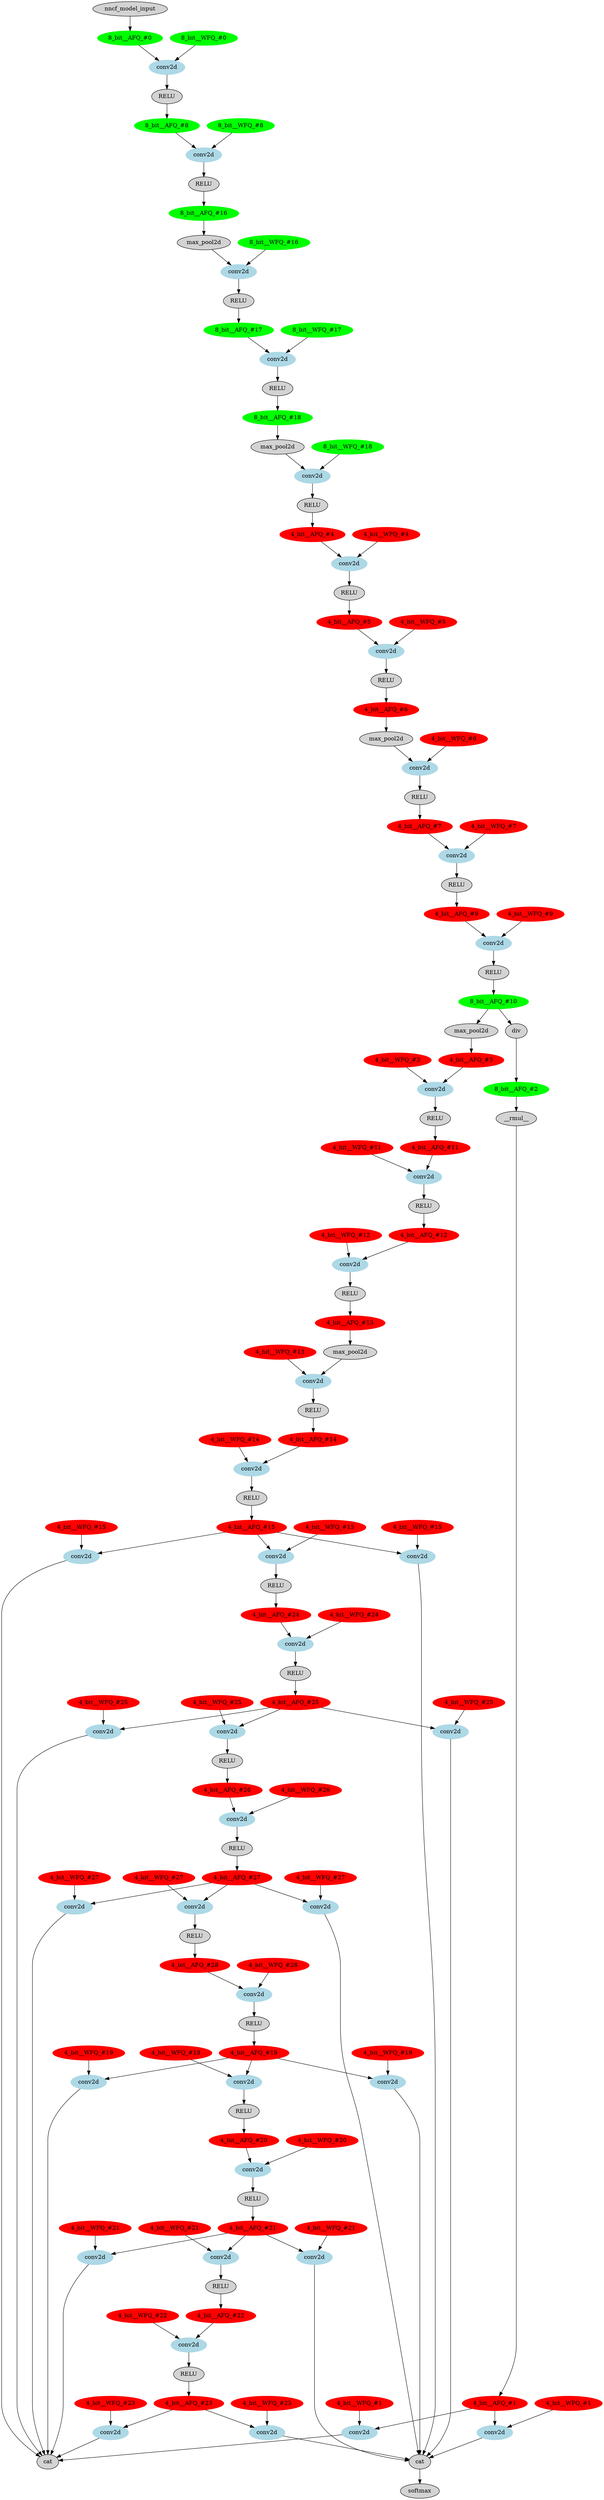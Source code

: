 strict digraph  {
"0 /nncf_model_input" [id=0, label=nncf_model_input, scope="", style=filled, type=nncf_model_input];
"1 SymmetricQuantizer/symmetric_quantize" [color=green, id=1, label="8_bit__AFQ_#0", scope=SymmetricQuantizer, style=filled, type=symmetric_quantize];
"2 SSD_VGG/MultiOutputSequential[basenet]/NNCFConv2d[0]/ModuleDict[pre_ops]/UpdateWeight[0]/SymmetricQuantizer[op]/symmetric_quantize" [color=green, id=2, label="8_bit__WFQ_#0", scope="SSD_VGG/MultiOutputSequential[basenet]/NNCFConv2d[0]/ModuleDict[pre_ops]/UpdateWeight[0]/SymmetricQuantizer[op]", style=filled, type=symmetric_quantize];
"3 SSD_VGG/MultiOutputSequential[basenet]/NNCFConv2d[0]/conv2d" [color=lightblue, id=3, label=conv2d, scope="SSD_VGG/MultiOutputSequential[basenet]/NNCFConv2d[0]", style=filled, type=conv2d];
"4 SSD_VGG/MultiOutputSequential[basenet]/ReLU[1]/RELU" [id=4, label=RELU, scope="SSD_VGG/MultiOutputSequential[basenet]/ReLU[1]", style=filled, type=RELU];
"5 SSD_VGG/MultiOutputSequential[basenet]/ReLU[1]/SymmetricQuantizer/symmetric_quantize" [color=green, id=5, label="8_bit__AFQ_#8", scope="SSD_VGG/MultiOutputSequential[basenet]/ReLU[1]/SymmetricQuantizer", style=filled, type=symmetric_quantize];
"6 SSD_VGG/MultiOutputSequential[basenet]/NNCFConv2d[2]/ModuleDict[pre_ops]/UpdateWeight[0]/SymmetricQuantizer[op]/symmetric_quantize" [color=green, id=6, label="8_bit__WFQ_#8", scope="SSD_VGG/MultiOutputSequential[basenet]/NNCFConv2d[2]/ModuleDict[pre_ops]/UpdateWeight[0]/SymmetricQuantizer[op]", style=filled, type=symmetric_quantize];
"7 SSD_VGG/MultiOutputSequential[basenet]/NNCFConv2d[2]/conv2d" [color=lightblue, id=7, label=conv2d, scope="SSD_VGG/MultiOutputSequential[basenet]/NNCFConv2d[2]", style=filled, type=conv2d];
"8 SSD_VGG/MultiOutputSequential[basenet]/ReLU[3]/RELU" [id=8, label=RELU, scope="SSD_VGG/MultiOutputSequential[basenet]/ReLU[3]", style=filled, type=RELU];
"9 SSD_VGG/MultiOutputSequential[basenet]/ReLU[3]/SymmetricQuantizer/symmetric_quantize" [color=green, id=9, label="8_bit__AFQ_#16", scope="SSD_VGG/MultiOutputSequential[basenet]/ReLU[3]/SymmetricQuantizer", style=filled, type=symmetric_quantize];
"10 SSD_VGG/MultiOutputSequential[basenet]/MaxPool2d[4]/max_pool2d" [id=10, label=max_pool2d, scope="SSD_VGG/MultiOutputSequential[basenet]/MaxPool2d[4]", style=filled, type=max_pool2d];
"11 SSD_VGG/MultiOutputSequential[basenet]/NNCFConv2d[5]/ModuleDict[pre_ops]/UpdateWeight[0]/SymmetricQuantizer[op]/symmetric_quantize" [color=green, id=11, label="8_bit__WFQ_#16", scope="SSD_VGG/MultiOutputSequential[basenet]/NNCFConv2d[5]/ModuleDict[pre_ops]/UpdateWeight[0]/SymmetricQuantizer[op]", style=filled, type=symmetric_quantize];
"12 SSD_VGG/MultiOutputSequential[basenet]/NNCFConv2d[5]/conv2d" [color=lightblue, id=12, label=conv2d, scope="SSD_VGG/MultiOutputSequential[basenet]/NNCFConv2d[5]", style=filled, type=conv2d];
"13 SSD_VGG/MultiOutputSequential[basenet]/ReLU[6]/RELU" [id=13, label=RELU, scope="SSD_VGG/MultiOutputSequential[basenet]/ReLU[6]", style=filled, type=RELU];
"14 SSD_VGG/MultiOutputSequential[basenet]/ReLU[6]/SymmetricQuantizer/symmetric_quantize" [color=green, id=14, label="8_bit__AFQ_#17", scope="SSD_VGG/MultiOutputSequential[basenet]/ReLU[6]/SymmetricQuantizer", style=filled, type=symmetric_quantize];
"15 SSD_VGG/MultiOutputSequential[basenet]/NNCFConv2d[7]/ModuleDict[pre_ops]/UpdateWeight[0]/SymmetricQuantizer[op]/symmetric_quantize" [color=green, id=15, label="8_bit__WFQ_#17", scope="SSD_VGG/MultiOutputSequential[basenet]/NNCFConv2d[7]/ModuleDict[pre_ops]/UpdateWeight[0]/SymmetricQuantizer[op]", style=filled, type=symmetric_quantize];
"16 SSD_VGG/MultiOutputSequential[basenet]/NNCFConv2d[7]/conv2d" [color=lightblue, id=16, label=conv2d, scope="SSD_VGG/MultiOutputSequential[basenet]/NNCFConv2d[7]", style=filled, type=conv2d];
"17 SSD_VGG/MultiOutputSequential[basenet]/ReLU[8]/RELU" [id=17, label=RELU, scope="SSD_VGG/MultiOutputSequential[basenet]/ReLU[8]", style=filled, type=RELU];
"18 SSD_VGG/MultiOutputSequential[basenet]/ReLU[8]/SymmetricQuantizer/symmetric_quantize" [color=green, id=18, label="8_bit__AFQ_#18", scope="SSD_VGG/MultiOutputSequential[basenet]/ReLU[8]/SymmetricQuantizer", style=filled, type=symmetric_quantize];
"19 SSD_VGG/MultiOutputSequential[basenet]/MaxPool2d[9]/max_pool2d" [id=19, label=max_pool2d, scope="SSD_VGG/MultiOutputSequential[basenet]/MaxPool2d[9]", style=filled, type=max_pool2d];
"20 SSD_VGG/MultiOutputSequential[basenet]/NNCFConv2d[10]/ModuleDict[pre_ops]/UpdateWeight[0]/SymmetricQuantizer[op]/symmetric_quantize" [color=green, id=20, label="8_bit__WFQ_#18", scope="SSD_VGG/MultiOutputSequential[basenet]/NNCFConv2d[10]/ModuleDict[pre_ops]/UpdateWeight[0]/SymmetricQuantizer[op]", style=filled, type=symmetric_quantize];
"21 SSD_VGG/MultiOutputSequential[basenet]/NNCFConv2d[10]/conv2d" [color=lightblue, id=21, label=conv2d, scope="SSD_VGG/MultiOutputSequential[basenet]/NNCFConv2d[10]", style=filled, type=conv2d];
"22 SSD_VGG/MultiOutputSequential[basenet]/ReLU[11]/RELU" [id=22, label=RELU, scope="SSD_VGG/MultiOutputSequential[basenet]/ReLU[11]", style=filled, type=RELU];
"23 SSD_VGG/MultiOutputSequential[basenet]/ReLU[11]/SymmetricQuantizer/symmetric_quantize" [color=red, id=23, label="4_bit__AFQ_#4", scope="SSD_VGG/MultiOutputSequential[basenet]/ReLU[11]/SymmetricQuantizer", style=filled, type=symmetric_quantize];
"24 SSD_VGG/MultiOutputSequential[basenet]/NNCFConv2d[12]/ModuleDict[pre_ops]/UpdateWeight[0]/SymmetricQuantizer[op]/symmetric_quantize" [color=red, id=24, label="4_bit__WFQ_#4", scope="SSD_VGG/MultiOutputSequential[basenet]/NNCFConv2d[12]/ModuleDict[pre_ops]/UpdateWeight[0]/SymmetricQuantizer[op]", style=filled, type=symmetric_quantize];
"25 SSD_VGG/MultiOutputSequential[basenet]/NNCFConv2d[12]/conv2d" [color=lightblue, id=25, label=conv2d, scope="SSD_VGG/MultiOutputSequential[basenet]/NNCFConv2d[12]", style=filled, type=conv2d];
"26 SSD_VGG/MultiOutputSequential[basenet]/ReLU[13]/RELU" [id=26, label=RELU, scope="SSD_VGG/MultiOutputSequential[basenet]/ReLU[13]", style=filled, type=RELU];
"27 SSD_VGG/MultiOutputSequential[basenet]/ReLU[13]/SymmetricQuantizer/symmetric_quantize" [color=red, id=27, label="4_bit__AFQ_#5", scope="SSD_VGG/MultiOutputSequential[basenet]/ReLU[13]/SymmetricQuantizer", style=filled, type=symmetric_quantize];
"28 SSD_VGG/MultiOutputSequential[basenet]/NNCFConv2d[14]/ModuleDict[pre_ops]/UpdateWeight[0]/SymmetricQuantizer[op]/symmetric_quantize" [color=red, id=28, label="4_bit__WFQ_#5", scope="SSD_VGG/MultiOutputSequential[basenet]/NNCFConv2d[14]/ModuleDict[pre_ops]/UpdateWeight[0]/SymmetricQuantizer[op]", style=filled, type=symmetric_quantize];
"29 SSD_VGG/MultiOutputSequential[basenet]/NNCFConv2d[14]/conv2d" [color=lightblue, id=29, label=conv2d, scope="SSD_VGG/MultiOutputSequential[basenet]/NNCFConv2d[14]", style=filled, type=conv2d];
"30 SSD_VGG/MultiOutputSequential[basenet]/ReLU[15]/RELU" [id=30, label=RELU, scope="SSD_VGG/MultiOutputSequential[basenet]/ReLU[15]", style=filled, type=RELU];
"31 SSD_VGG/MultiOutputSequential[basenet]/ReLU[15]/SymmetricQuantizer/symmetric_quantize" [color=red, id=31, label="4_bit__AFQ_#6", scope="SSD_VGG/MultiOutputSequential[basenet]/ReLU[15]/SymmetricQuantizer", style=filled, type=symmetric_quantize];
"32 SSD_VGG/MultiOutputSequential[basenet]/MaxPool2d[16]/max_pool2d" [id=32, label=max_pool2d, scope="SSD_VGG/MultiOutputSequential[basenet]/MaxPool2d[16]", style=filled, type=max_pool2d];
"33 SSD_VGG/MultiOutputSequential[basenet]/NNCFConv2d[17]/ModuleDict[pre_ops]/UpdateWeight[0]/SymmetricQuantizer[op]/symmetric_quantize" [color=red, id=33, label="4_bit__WFQ_#6", scope="SSD_VGG/MultiOutputSequential[basenet]/NNCFConv2d[17]/ModuleDict[pre_ops]/UpdateWeight[0]/SymmetricQuantizer[op]", style=filled, type=symmetric_quantize];
"34 SSD_VGG/MultiOutputSequential[basenet]/NNCFConv2d[17]/conv2d" [color=lightblue, id=34, label=conv2d, scope="SSD_VGG/MultiOutputSequential[basenet]/NNCFConv2d[17]", style=filled, type=conv2d];
"35 SSD_VGG/MultiOutputSequential[basenet]/ReLU[18]/RELU" [id=35, label=RELU, scope="SSD_VGG/MultiOutputSequential[basenet]/ReLU[18]", style=filled, type=RELU];
"36 SSD_VGG/MultiOutputSequential[basenet]/ReLU[18]/SymmetricQuantizer/symmetric_quantize" [color=red, id=36, label="4_bit__AFQ_#7", scope="SSD_VGG/MultiOutputSequential[basenet]/ReLU[18]/SymmetricQuantizer", style=filled, type=symmetric_quantize];
"37 SSD_VGG/MultiOutputSequential[basenet]/NNCFConv2d[19]/ModuleDict[pre_ops]/UpdateWeight[0]/SymmetricQuantizer[op]/symmetric_quantize" [color=red, id=37, label="4_bit__WFQ_#7", scope="SSD_VGG/MultiOutputSequential[basenet]/NNCFConv2d[19]/ModuleDict[pre_ops]/UpdateWeight[0]/SymmetricQuantizer[op]", style=filled, type=symmetric_quantize];
"38 SSD_VGG/MultiOutputSequential[basenet]/NNCFConv2d[19]/conv2d" [color=lightblue, id=38, label=conv2d, scope="SSD_VGG/MultiOutputSequential[basenet]/NNCFConv2d[19]", style=filled, type=conv2d];
"39 SSD_VGG/MultiOutputSequential[basenet]/ReLU[20]/RELU" [id=39, label=RELU, scope="SSD_VGG/MultiOutputSequential[basenet]/ReLU[20]", style=filled, type=RELU];
"40 SSD_VGG/MultiOutputSequential[basenet]/ReLU[20]/SymmetricQuantizer/symmetric_quantize" [color=red, id=40, label="4_bit__AFQ_#9", scope="SSD_VGG/MultiOutputSequential[basenet]/ReLU[20]/SymmetricQuantizer", style=filled, type=symmetric_quantize];
"41 SSD_VGG/MultiOutputSequential[basenet]/NNCFConv2d[21]/ModuleDict[pre_ops]/UpdateWeight[0]/SymmetricQuantizer[op]/symmetric_quantize" [color=red, id=41, label="4_bit__WFQ_#9", scope="SSD_VGG/MultiOutputSequential[basenet]/NNCFConv2d[21]/ModuleDict[pre_ops]/UpdateWeight[0]/SymmetricQuantizer[op]", style=filled, type=symmetric_quantize];
"42 SSD_VGG/MultiOutputSequential[basenet]/NNCFConv2d[21]/conv2d" [color=lightblue, id=42, label=conv2d, scope="SSD_VGG/MultiOutputSequential[basenet]/NNCFConv2d[21]", style=filled, type=conv2d];
"43 SSD_VGG/MultiOutputSequential[basenet]/ReLU[22]/RELU" [id=43, label=RELU, scope="SSD_VGG/MultiOutputSequential[basenet]/ReLU[22]", style=filled, type=RELU];
"44 SSD_VGG/MultiOutputSequential[basenet]/ReLU[22]/SymmetricQuantizer/symmetric_quantize" [color=green, id=44, label="8_bit__AFQ_#10", scope="SSD_VGG/MultiOutputSequential[basenet]/ReLU[22]/SymmetricQuantizer", style=filled, type=symmetric_quantize];
"45 SSD_VGG/MultiOutputSequential[basenet]/MaxPool2d[23]/max_pool2d" [id=45, label=max_pool2d, scope="SSD_VGG/MultiOutputSequential[basenet]/MaxPool2d[23]", style=filled, type=max_pool2d];
"46 SSD_VGG/MultiOutputSequential[basenet]/MaxPool2d[23]/SymmetricQuantizer/symmetric_quantize" [color=red, id=46, label="4_bit__AFQ_#3", scope="SSD_VGG/MultiOutputSequential[basenet]/MaxPool2d[23]/SymmetricQuantizer", style=filled, type=symmetric_quantize];
"47 SSD_VGG/MultiOutputSequential[basenet]/NNCFConv2d[24]/ModuleDict[pre_ops]/UpdateWeight[0]/SymmetricQuantizer[op]/symmetric_quantize" [color=red, id=47, label="4_bit__WFQ_#3", scope="SSD_VGG/MultiOutputSequential[basenet]/NNCFConv2d[24]/ModuleDict[pre_ops]/UpdateWeight[0]/SymmetricQuantizer[op]", style=filled, type=symmetric_quantize];
"48 SSD_VGG/MultiOutputSequential[basenet]/NNCFConv2d[24]/conv2d" [color=lightblue, id=48, label=conv2d, scope="SSD_VGG/MultiOutputSequential[basenet]/NNCFConv2d[24]", style=filled, type=conv2d];
"49 SSD_VGG/MultiOutputSequential[basenet]/ReLU[25]/RELU" [id=49, label=RELU, scope="SSD_VGG/MultiOutputSequential[basenet]/ReLU[25]", style=filled, type=RELU];
"50 SSD_VGG/MultiOutputSequential[basenet]/ReLU[25]/SymmetricQuantizer/symmetric_quantize" [color=red, id=50, label="4_bit__AFQ_#11", scope="SSD_VGG/MultiOutputSequential[basenet]/ReLU[25]/SymmetricQuantizer", style=filled, type=symmetric_quantize];
"51 SSD_VGG/MultiOutputSequential[basenet]/NNCFConv2d[26]/ModuleDict[pre_ops]/UpdateWeight[0]/SymmetricQuantizer[op]/symmetric_quantize" [color=red, id=51, label="4_bit__WFQ_#11", scope="SSD_VGG/MultiOutputSequential[basenet]/NNCFConv2d[26]/ModuleDict[pre_ops]/UpdateWeight[0]/SymmetricQuantizer[op]", style=filled, type=symmetric_quantize];
"52 SSD_VGG/MultiOutputSequential[basenet]/NNCFConv2d[26]/conv2d" [color=lightblue, id=52, label=conv2d, scope="SSD_VGG/MultiOutputSequential[basenet]/NNCFConv2d[26]", style=filled, type=conv2d];
"53 SSD_VGG/MultiOutputSequential[basenet]/ReLU[27]/RELU" [id=53, label=RELU, scope="SSD_VGG/MultiOutputSequential[basenet]/ReLU[27]", style=filled, type=RELU];
"54 SSD_VGG/MultiOutputSequential[basenet]/ReLU[27]/SymmetricQuantizer/symmetric_quantize" [color=red, id=54, label="4_bit__AFQ_#12", scope="SSD_VGG/MultiOutputSequential[basenet]/ReLU[27]/SymmetricQuantizer", style=filled, type=symmetric_quantize];
"55 SSD_VGG/MultiOutputSequential[basenet]/NNCFConv2d[28]/ModuleDict[pre_ops]/UpdateWeight[0]/SymmetricQuantizer[op]/symmetric_quantize" [color=red, id=55, label="4_bit__WFQ_#12", scope="SSD_VGG/MultiOutputSequential[basenet]/NNCFConv2d[28]/ModuleDict[pre_ops]/UpdateWeight[0]/SymmetricQuantizer[op]", style=filled, type=symmetric_quantize];
"56 SSD_VGG/MultiOutputSequential[basenet]/NNCFConv2d[28]/conv2d" [color=lightblue, id=56, label=conv2d, scope="SSD_VGG/MultiOutputSequential[basenet]/NNCFConv2d[28]", style=filled, type=conv2d];
"57 SSD_VGG/MultiOutputSequential[basenet]/ReLU[29]/RELU" [id=57, label=RELU, scope="SSD_VGG/MultiOutputSequential[basenet]/ReLU[29]", style=filled, type=RELU];
"58 SSD_VGG/MultiOutputSequential[basenet]/ReLU[29]/SymmetricQuantizer/symmetric_quantize" [color=red, id=58, label="4_bit__AFQ_#13", scope="SSD_VGG/MultiOutputSequential[basenet]/ReLU[29]/SymmetricQuantizer", style=filled, type=symmetric_quantize];
"59 SSD_VGG/MultiOutputSequential[basenet]/MaxPool2d[30]/max_pool2d" [id=59, label=max_pool2d, scope="SSD_VGG/MultiOutputSequential[basenet]/MaxPool2d[30]", style=filled, type=max_pool2d];
"60 SSD_VGG/MultiOutputSequential[basenet]/NNCFConv2d[31]/ModuleDict[pre_ops]/UpdateWeight[0]/SymmetricQuantizer[op]/symmetric_quantize" [color=red, id=60, label="4_bit__WFQ_#13", scope="SSD_VGG/MultiOutputSequential[basenet]/NNCFConv2d[31]/ModuleDict[pre_ops]/UpdateWeight[0]/SymmetricQuantizer[op]", style=filled, type=symmetric_quantize];
"61 SSD_VGG/MultiOutputSequential[basenet]/NNCFConv2d[31]/conv2d" [color=lightblue, id=61, label=conv2d, scope="SSD_VGG/MultiOutputSequential[basenet]/NNCFConv2d[31]", style=filled, type=conv2d];
"62 SSD_VGG/MultiOutputSequential[basenet]/ReLU[32]/RELU" [id=62, label=RELU, scope="SSD_VGG/MultiOutputSequential[basenet]/ReLU[32]", style=filled, type=RELU];
"63 SSD_VGG/MultiOutputSequential[basenet]/ReLU[32]/SymmetricQuantizer/symmetric_quantize" [color=red, id=63, label="4_bit__AFQ_#14", scope="SSD_VGG/MultiOutputSequential[basenet]/ReLU[32]/SymmetricQuantizer", style=filled, type=symmetric_quantize];
"64 SSD_VGG/MultiOutputSequential[basenet]/NNCFConv2d[33]/ModuleDict[pre_ops]/UpdateWeight[0]/SymmetricQuantizer[op]/symmetric_quantize" [color=red, id=64, label="4_bit__WFQ_#14", scope="SSD_VGG/MultiOutputSequential[basenet]/NNCFConv2d[33]/ModuleDict[pre_ops]/UpdateWeight[0]/SymmetricQuantizer[op]", style=filled, type=symmetric_quantize];
"65 SSD_VGG/MultiOutputSequential[basenet]/NNCFConv2d[33]/conv2d" [color=lightblue, id=65, label=conv2d, scope="SSD_VGG/MultiOutputSequential[basenet]/NNCFConv2d[33]", style=filled, type=conv2d];
"66 SSD_VGG/MultiOutputSequential[basenet]/ReLU[34]/RELU" [id=66, label=RELU, scope="SSD_VGG/MultiOutputSequential[basenet]/ReLU[34]", style=filled, type=RELU];
"67 SSD_VGG/MultiOutputSequential[basenet]/ReLU[34]/SymmetricQuantizer/symmetric_quantize" [color=red, id=67, label="4_bit__AFQ_#15", scope="SSD_VGG/MultiOutputSequential[basenet]/ReLU[34]/SymmetricQuantizer", style=filled, type=symmetric_quantize];
"68 SSD_VGG/L2Norm[L2Norm]/div" [id=68, label=div, scope="SSD_VGG/L2Norm[L2Norm]", style=filled, type=div];
"69 SSD_VGG/L2Norm[L2Norm]/SymmetricQuantizer/symmetric_quantize" [color=green, id=69, label="8_bit__AFQ_#2", scope="SSD_VGG/L2Norm[L2Norm]/SymmetricQuantizer", style=filled, type=symmetric_quantize];
"70 SSD_VGG/L2Norm[L2Norm]/__rmul__" [id=70, label=__rmul__, scope="SSD_VGG/L2Norm[L2Norm]", style=filled, type=__rmul__];
"71 SSD_VGG/L2Norm[L2Norm]/SymmetricQuantizer/symmetric_quantize" [color=red, id=71, label="4_bit__AFQ_#1", scope="SSD_VGG/L2Norm[L2Norm]/SymmetricQuantizer", style=filled, type=symmetric_quantize];
"72 SSD_VGG/MultiOutputSequential[extras]/NNCFConv2d[0]/ModuleDict[pre_ops]/UpdateWeight[0]/SymmetricQuantizer[op]/symmetric_quantize" [color=red, id=72, label="4_bit__WFQ_#15", scope="SSD_VGG/MultiOutputSequential[extras]/NNCFConv2d[0]/ModuleDict[pre_ops]/UpdateWeight[0]/SymmetricQuantizer[op]", style=filled, type=symmetric_quantize];
"73 SSD_VGG/MultiOutputSequential[extras]/NNCFConv2d[0]/conv2d" [color=lightblue, id=73, label=conv2d, scope="SSD_VGG/MultiOutputSequential[extras]/NNCFConv2d[0]", style=filled, type=conv2d];
"74 SSD_VGG/MultiOutputSequential[extras]/ReLU[1]/RELU" [id=74, label=RELU, scope="SSD_VGG/MultiOutputSequential[extras]/ReLU[1]", style=filled, type=RELU];
"75 SSD_VGG/MultiOutputSequential[extras]/ReLU[1]/SymmetricQuantizer/symmetric_quantize" [color=red, id=75, label="4_bit__AFQ_#24", scope="SSD_VGG/MultiOutputSequential[extras]/ReLU[1]/SymmetricQuantizer", style=filled, type=symmetric_quantize];
"76 SSD_VGG/MultiOutputSequential[extras]/NNCFConv2d[2]/ModuleDict[pre_ops]/UpdateWeight[0]/SymmetricQuantizer[op]/symmetric_quantize" [color=red, id=76, label="4_bit__WFQ_#24", scope="SSD_VGG/MultiOutputSequential[extras]/NNCFConv2d[2]/ModuleDict[pre_ops]/UpdateWeight[0]/SymmetricQuantizer[op]", style=filled, type=symmetric_quantize];
"77 SSD_VGG/MultiOutputSequential[extras]/NNCFConv2d[2]/conv2d" [color=lightblue, id=77, label=conv2d, scope="SSD_VGG/MultiOutputSequential[extras]/NNCFConv2d[2]", style=filled, type=conv2d];
"78 SSD_VGG/MultiOutputSequential[extras]/ReLU[3]/RELU" [id=78, label=RELU, scope="SSD_VGG/MultiOutputSequential[extras]/ReLU[3]", style=filled, type=RELU];
"79 SSD_VGG/MultiOutputSequential[extras]/ReLU[3]/SymmetricQuantizer/symmetric_quantize" [color=red, id=79, label="4_bit__AFQ_#25", scope="SSD_VGG/MultiOutputSequential[extras]/ReLU[3]/SymmetricQuantizer", style=filled, type=symmetric_quantize];
"80 SSD_VGG/MultiOutputSequential[extras]/NNCFConv2d[4]/ModuleDict[pre_ops]/UpdateWeight[0]/SymmetricQuantizer[op]/symmetric_quantize" [color=red, id=80, label="4_bit__WFQ_#25", scope="SSD_VGG/MultiOutputSequential[extras]/NNCFConv2d[4]/ModuleDict[pre_ops]/UpdateWeight[0]/SymmetricQuantizer[op]", style=filled, type=symmetric_quantize];
"81 SSD_VGG/MultiOutputSequential[extras]/NNCFConv2d[4]/conv2d" [color=lightblue, id=81, label=conv2d, scope="SSD_VGG/MultiOutputSequential[extras]/NNCFConv2d[4]", style=filled, type=conv2d];
"82 SSD_VGG/MultiOutputSequential[extras]/ReLU[5]/RELU" [id=82, label=RELU, scope="SSD_VGG/MultiOutputSequential[extras]/ReLU[5]", style=filled, type=RELU];
"83 SSD_VGG/MultiOutputSequential[extras]/ReLU[5]/SymmetricQuantizer/symmetric_quantize" [color=red, id=83, label="4_bit__AFQ_#26", scope="SSD_VGG/MultiOutputSequential[extras]/ReLU[5]/SymmetricQuantizer", style=filled, type=symmetric_quantize];
"84 SSD_VGG/MultiOutputSequential[extras]/NNCFConv2d[6]/ModuleDict[pre_ops]/UpdateWeight[0]/SymmetricQuantizer[op]/symmetric_quantize" [color=red, id=84, label="4_bit__WFQ_#26", scope="SSD_VGG/MultiOutputSequential[extras]/NNCFConv2d[6]/ModuleDict[pre_ops]/UpdateWeight[0]/SymmetricQuantizer[op]", style=filled, type=symmetric_quantize];
"85 SSD_VGG/MultiOutputSequential[extras]/NNCFConv2d[6]/conv2d" [color=lightblue, id=85, label=conv2d, scope="SSD_VGG/MultiOutputSequential[extras]/NNCFConv2d[6]", style=filled, type=conv2d];
"86 SSD_VGG/MultiOutputSequential[extras]/ReLU[7]/RELU" [id=86, label=RELU, scope="SSD_VGG/MultiOutputSequential[extras]/ReLU[7]", style=filled, type=RELU];
"87 SSD_VGG/MultiOutputSequential[extras]/ReLU[7]/SymmetricQuantizer/symmetric_quantize" [color=red, id=87, label="4_bit__AFQ_#27", scope="SSD_VGG/MultiOutputSequential[extras]/ReLU[7]/SymmetricQuantizer", style=filled, type=symmetric_quantize];
"88 SSD_VGG/MultiOutputSequential[extras]/NNCFConv2d[8]/ModuleDict[pre_ops]/UpdateWeight[0]/SymmetricQuantizer[op]/symmetric_quantize" [color=red, id=88, label="4_bit__WFQ_#27", scope="SSD_VGG/MultiOutputSequential[extras]/NNCFConv2d[8]/ModuleDict[pre_ops]/UpdateWeight[0]/SymmetricQuantizer[op]", style=filled, type=symmetric_quantize];
"89 SSD_VGG/MultiOutputSequential[extras]/NNCFConv2d[8]/conv2d" [color=lightblue, id=89, label=conv2d, scope="SSD_VGG/MultiOutputSequential[extras]/NNCFConv2d[8]", style=filled, type=conv2d];
"90 SSD_VGG/MultiOutputSequential[extras]/ReLU[9]/RELU" [id=90, label=RELU, scope="SSD_VGG/MultiOutputSequential[extras]/ReLU[9]", style=filled, type=RELU];
"91 SSD_VGG/MultiOutputSequential[extras]/ReLU[9]/SymmetricQuantizer/symmetric_quantize" [color=red, id=91, label="4_bit__AFQ_#28", scope="SSD_VGG/MultiOutputSequential[extras]/ReLU[9]/SymmetricQuantizer", style=filled, type=symmetric_quantize];
"92 SSD_VGG/MultiOutputSequential[extras]/NNCFConv2d[10]/ModuleDict[pre_ops]/UpdateWeight[0]/SymmetricQuantizer[op]/symmetric_quantize" [color=red, id=92, label="4_bit__WFQ_#28", scope="SSD_VGG/MultiOutputSequential[extras]/NNCFConv2d[10]/ModuleDict[pre_ops]/UpdateWeight[0]/SymmetricQuantizer[op]", style=filled, type=symmetric_quantize];
"93 SSD_VGG/MultiOutputSequential[extras]/NNCFConv2d[10]/conv2d" [color=lightblue, id=93, label=conv2d, scope="SSD_VGG/MultiOutputSequential[extras]/NNCFConv2d[10]", style=filled, type=conv2d];
"94 SSD_VGG/MultiOutputSequential[extras]/ReLU[11]/RELU" [id=94, label=RELU, scope="SSD_VGG/MultiOutputSequential[extras]/ReLU[11]", style=filled, type=RELU];
"95 SSD_VGG/MultiOutputSequential[extras]/ReLU[11]/SymmetricQuantizer/symmetric_quantize" [color=red, id=95, label="4_bit__AFQ_#19", scope="SSD_VGG/MultiOutputSequential[extras]/ReLU[11]/SymmetricQuantizer", style=filled, type=symmetric_quantize];
"96 SSD_VGG/MultiOutputSequential[extras]/NNCFConv2d[12]/ModuleDict[pre_ops]/UpdateWeight[0]/SymmetricQuantizer[op]/symmetric_quantize" [color=red, id=96, label="4_bit__WFQ_#19", scope="SSD_VGG/MultiOutputSequential[extras]/NNCFConv2d[12]/ModuleDict[pre_ops]/UpdateWeight[0]/SymmetricQuantizer[op]", style=filled, type=symmetric_quantize];
"97 SSD_VGG/MultiOutputSequential[extras]/NNCFConv2d[12]/conv2d" [color=lightblue, id=97, label=conv2d, scope="SSD_VGG/MultiOutputSequential[extras]/NNCFConv2d[12]", style=filled, type=conv2d];
"98 SSD_VGG/MultiOutputSequential[extras]/ReLU[13]/RELU" [id=98, label=RELU, scope="SSD_VGG/MultiOutputSequential[extras]/ReLU[13]", style=filled, type=RELU];
"99 SSD_VGG/MultiOutputSequential[extras]/ReLU[13]/SymmetricQuantizer/symmetric_quantize" [color=red, id=99, label="4_bit__AFQ_#20", scope="SSD_VGG/MultiOutputSequential[extras]/ReLU[13]/SymmetricQuantizer", style=filled, type=symmetric_quantize];
"100 SSD_VGG/MultiOutputSequential[extras]/NNCFConv2d[14]/ModuleDict[pre_ops]/UpdateWeight[0]/SymmetricQuantizer[op]/symmetric_quantize" [color=red, id=100, label="4_bit__WFQ_#20", scope="SSD_VGG/MultiOutputSequential[extras]/NNCFConv2d[14]/ModuleDict[pre_ops]/UpdateWeight[0]/SymmetricQuantizer[op]", style=filled, type=symmetric_quantize];
"101 SSD_VGG/MultiOutputSequential[extras]/NNCFConv2d[14]/conv2d" [color=lightblue, id=101, label=conv2d, scope="SSD_VGG/MultiOutputSequential[extras]/NNCFConv2d[14]", style=filled, type=conv2d];
"102 SSD_VGG/MultiOutputSequential[extras]/ReLU[15]/RELU" [id=102, label=RELU, scope="SSD_VGG/MultiOutputSequential[extras]/ReLU[15]", style=filled, type=RELU];
"103 SSD_VGG/MultiOutputSequential[extras]/ReLU[15]/SymmetricQuantizer/symmetric_quantize" [color=red, id=103, label="4_bit__AFQ_#21", scope="SSD_VGG/MultiOutputSequential[extras]/ReLU[15]/SymmetricQuantizer", style=filled, type=symmetric_quantize];
"104 SSD_VGG/MultiOutputSequential[extras]/NNCFConv2d[16]/ModuleDict[pre_ops]/UpdateWeight[0]/SymmetricQuantizer[op]/symmetric_quantize" [color=red, id=104, label="4_bit__WFQ_#21", scope="SSD_VGG/MultiOutputSequential[extras]/NNCFConv2d[16]/ModuleDict[pre_ops]/UpdateWeight[0]/SymmetricQuantizer[op]", style=filled, type=symmetric_quantize];
"105 SSD_VGG/MultiOutputSequential[extras]/NNCFConv2d[16]/conv2d" [color=lightblue, id=105, label=conv2d, scope="SSD_VGG/MultiOutputSequential[extras]/NNCFConv2d[16]", style=filled, type=conv2d];
"106 SSD_VGG/MultiOutputSequential[extras]/ReLU[17]/RELU" [id=106, label=RELU, scope="SSD_VGG/MultiOutputSequential[extras]/ReLU[17]", style=filled, type=RELU];
"107 SSD_VGG/MultiOutputSequential[extras]/ReLU[17]/SymmetricQuantizer/symmetric_quantize" [color=red, id=107, label="4_bit__AFQ_#22", scope="SSD_VGG/MultiOutputSequential[extras]/ReLU[17]/SymmetricQuantizer", style=filled, type=symmetric_quantize];
"108 SSD_VGG/MultiOutputSequential[extras]/NNCFConv2d[18]/ModuleDict[pre_ops]/UpdateWeight[0]/SymmetricQuantizer[op]/symmetric_quantize" [color=red, id=108, label="4_bit__WFQ_#22", scope="SSD_VGG/MultiOutputSequential[extras]/NNCFConv2d[18]/ModuleDict[pre_ops]/UpdateWeight[0]/SymmetricQuantizer[op]", style=filled, type=symmetric_quantize];
"109 SSD_VGG/MultiOutputSequential[extras]/NNCFConv2d[18]/conv2d" [color=lightblue, id=109, label=conv2d, scope="SSD_VGG/MultiOutputSequential[extras]/NNCFConv2d[18]", style=filled, type=conv2d];
"110 SSD_VGG/MultiOutputSequential[extras]/ReLU[19]/RELU" [id=110, label=RELU, scope="SSD_VGG/MultiOutputSequential[extras]/ReLU[19]", style=filled, type=RELU];
"111 SSD_VGG/MultiOutputSequential[extras]/ReLU[19]/SymmetricQuantizer/symmetric_quantize" [color=red, id=111, label="4_bit__AFQ_#23", scope="SSD_VGG/MultiOutputSequential[extras]/ReLU[19]/SymmetricQuantizer", style=filled, type=symmetric_quantize];
"112 SSD_VGG/SSDDetectionOutput[detection_head]/ModuleList[heads]/SSDHead[0]/NNCFConv2d[loc]/ModuleDict[pre_ops]/UpdateWeight[0]/SymmetricQuantizer[op]/symmetric_quantize" [color=red, id=112, label="4_bit__WFQ_#1", scope="SSD_VGG/SSDDetectionOutput[detection_head]/ModuleList[heads]/SSDHead[0]/NNCFConv2d[loc]/ModuleDict[pre_ops]/UpdateWeight[0]/SymmetricQuantizer[op]", style=filled, type=symmetric_quantize];
"113 SSD_VGG/SSDDetectionOutput[detection_head]/ModuleList[heads]/SSDHead[0]/NNCFConv2d[loc]/conv2d" [color=lightblue, id=113, label=conv2d, scope="SSD_VGG/SSDDetectionOutput[detection_head]/ModuleList[heads]/SSDHead[0]/NNCFConv2d[loc]", style=filled, type=conv2d];
"114 SSD_VGG/SSDDetectionOutput[detection_head]/ModuleList[heads]/SSDHead[0]/NNCFConv2d[conf]/ModuleDict[pre_ops]/UpdateWeight[0]/SymmetricQuantizer[op]/symmetric_quantize" [color=red, id=114, label="4_bit__WFQ_#1", scope="SSD_VGG/SSDDetectionOutput[detection_head]/ModuleList[heads]/SSDHead[0]/NNCFConv2d[conf]/ModuleDict[pre_ops]/UpdateWeight[0]/SymmetricQuantizer[op]", style=filled, type=symmetric_quantize];
"115 SSD_VGG/SSDDetectionOutput[detection_head]/ModuleList[heads]/SSDHead[0]/NNCFConv2d[conf]/conv2d" [color=lightblue, id=115, label=conv2d, scope="SSD_VGG/SSDDetectionOutput[detection_head]/ModuleList[heads]/SSDHead[0]/NNCFConv2d[conf]", style=filled, type=conv2d];
"116 SSD_VGG/SSDDetectionOutput[detection_head]/ModuleList[heads]/SSDHead[1]/NNCFConv2d[loc]/ModuleDict[pre_ops]/UpdateWeight[0]/SymmetricQuantizer[op]/symmetric_quantize" [color=red, id=116, label="4_bit__WFQ_#15", scope="SSD_VGG/SSDDetectionOutput[detection_head]/ModuleList[heads]/SSDHead[1]/NNCFConv2d[loc]/ModuleDict[pre_ops]/UpdateWeight[0]/SymmetricQuantizer[op]", style=filled, type=symmetric_quantize];
"117 SSD_VGG/SSDDetectionOutput[detection_head]/ModuleList[heads]/SSDHead[1]/NNCFConv2d[loc]/conv2d" [color=lightblue, id=117, label=conv2d, scope="SSD_VGG/SSDDetectionOutput[detection_head]/ModuleList[heads]/SSDHead[1]/NNCFConv2d[loc]", style=filled, type=conv2d];
"118 SSD_VGG/SSDDetectionOutput[detection_head]/ModuleList[heads]/SSDHead[1]/NNCFConv2d[conf]/ModuleDict[pre_ops]/UpdateWeight[0]/SymmetricQuantizer[op]/symmetric_quantize" [color=red, id=118, label="4_bit__WFQ_#15", scope="SSD_VGG/SSDDetectionOutput[detection_head]/ModuleList[heads]/SSDHead[1]/NNCFConv2d[conf]/ModuleDict[pre_ops]/UpdateWeight[0]/SymmetricQuantizer[op]", style=filled, type=symmetric_quantize];
"119 SSD_VGG/SSDDetectionOutput[detection_head]/ModuleList[heads]/SSDHead[1]/NNCFConv2d[conf]/conv2d" [color=lightblue, id=119, label=conv2d, scope="SSD_VGG/SSDDetectionOutput[detection_head]/ModuleList[heads]/SSDHead[1]/NNCFConv2d[conf]", style=filled, type=conv2d];
"120 SSD_VGG/SSDDetectionOutput[detection_head]/ModuleList[heads]/SSDHead[2]/NNCFConv2d[loc]/ModuleDict[pre_ops]/UpdateWeight[0]/SymmetricQuantizer[op]/symmetric_quantize" [color=red, id=120, label="4_bit__WFQ_#25", scope="SSD_VGG/SSDDetectionOutput[detection_head]/ModuleList[heads]/SSDHead[2]/NNCFConv2d[loc]/ModuleDict[pre_ops]/UpdateWeight[0]/SymmetricQuantizer[op]", style=filled, type=symmetric_quantize];
"121 SSD_VGG/SSDDetectionOutput[detection_head]/ModuleList[heads]/SSDHead[2]/NNCFConv2d[loc]/conv2d" [color=lightblue, id=121, label=conv2d, scope="SSD_VGG/SSDDetectionOutput[detection_head]/ModuleList[heads]/SSDHead[2]/NNCFConv2d[loc]", style=filled, type=conv2d];
"122 SSD_VGG/SSDDetectionOutput[detection_head]/ModuleList[heads]/SSDHead[2]/NNCFConv2d[conf]/ModuleDict[pre_ops]/UpdateWeight[0]/SymmetricQuantizer[op]/symmetric_quantize" [color=red, id=122, label="4_bit__WFQ_#25", scope="SSD_VGG/SSDDetectionOutput[detection_head]/ModuleList[heads]/SSDHead[2]/NNCFConv2d[conf]/ModuleDict[pre_ops]/UpdateWeight[0]/SymmetricQuantizer[op]", style=filled, type=symmetric_quantize];
"123 SSD_VGG/SSDDetectionOutput[detection_head]/ModuleList[heads]/SSDHead[2]/NNCFConv2d[conf]/conv2d" [color=lightblue, id=123, label=conv2d, scope="SSD_VGG/SSDDetectionOutput[detection_head]/ModuleList[heads]/SSDHead[2]/NNCFConv2d[conf]", style=filled, type=conv2d];
"124 SSD_VGG/SSDDetectionOutput[detection_head]/ModuleList[heads]/SSDHead[3]/NNCFConv2d[loc]/ModuleDict[pre_ops]/UpdateWeight[0]/SymmetricQuantizer[op]/symmetric_quantize" [color=red, id=124, label="4_bit__WFQ_#27", scope="SSD_VGG/SSDDetectionOutput[detection_head]/ModuleList[heads]/SSDHead[3]/NNCFConv2d[loc]/ModuleDict[pre_ops]/UpdateWeight[0]/SymmetricQuantizer[op]", style=filled, type=symmetric_quantize];
"125 SSD_VGG/SSDDetectionOutput[detection_head]/ModuleList[heads]/SSDHead[3]/NNCFConv2d[loc]/conv2d" [color=lightblue, id=125, label=conv2d, scope="SSD_VGG/SSDDetectionOutput[detection_head]/ModuleList[heads]/SSDHead[3]/NNCFConv2d[loc]", style=filled, type=conv2d];
"126 SSD_VGG/SSDDetectionOutput[detection_head]/ModuleList[heads]/SSDHead[3]/NNCFConv2d[conf]/ModuleDict[pre_ops]/UpdateWeight[0]/SymmetricQuantizer[op]/symmetric_quantize" [color=red, id=126, label="4_bit__WFQ_#27", scope="SSD_VGG/SSDDetectionOutput[detection_head]/ModuleList[heads]/SSDHead[3]/NNCFConv2d[conf]/ModuleDict[pre_ops]/UpdateWeight[0]/SymmetricQuantizer[op]", style=filled, type=symmetric_quantize];
"127 SSD_VGG/SSDDetectionOutput[detection_head]/ModuleList[heads]/SSDHead[3]/NNCFConv2d[conf]/conv2d" [color=lightblue, id=127, label=conv2d, scope="SSD_VGG/SSDDetectionOutput[detection_head]/ModuleList[heads]/SSDHead[3]/NNCFConv2d[conf]", style=filled, type=conv2d];
"128 SSD_VGG/SSDDetectionOutput[detection_head]/ModuleList[heads]/SSDHead[4]/NNCFConv2d[loc]/ModuleDict[pre_ops]/UpdateWeight[0]/SymmetricQuantizer[op]/symmetric_quantize" [color=red, id=128, label="4_bit__WFQ_#19", scope="SSD_VGG/SSDDetectionOutput[detection_head]/ModuleList[heads]/SSDHead[4]/NNCFConv2d[loc]/ModuleDict[pre_ops]/UpdateWeight[0]/SymmetricQuantizer[op]", style=filled, type=symmetric_quantize];
"129 SSD_VGG/SSDDetectionOutput[detection_head]/ModuleList[heads]/SSDHead[4]/NNCFConv2d[loc]/conv2d" [color=lightblue, id=129, label=conv2d, scope="SSD_VGG/SSDDetectionOutput[detection_head]/ModuleList[heads]/SSDHead[4]/NNCFConv2d[loc]", style=filled, type=conv2d];
"130 SSD_VGG/SSDDetectionOutput[detection_head]/ModuleList[heads]/SSDHead[4]/NNCFConv2d[conf]/ModuleDict[pre_ops]/UpdateWeight[0]/SymmetricQuantizer[op]/symmetric_quantize" [color=red, id=130, label="4_bit__WFQ_#19", scope="SSD_VGG/SSDDetectionOutput[detection_head]/ModuleList[heads]/SSDHead[4]/NNCFConv2d[conf]/ModuleDict[pre_ops]/UpdateWeight[0]/SymmetricQuantizer[op]", style=filled, type=symmetric_quantize];
"131 SSD_VGG/SSDDetectionOutput[detection_head]/ModuleList[heads]/SSDHead[4]/NNCFConv2d[conf]/conv2d" [color=lightblue, id=131, label=conv2d, scope="SSD_VGG/SSDDetectionOutput[detection_head]/ModuleList[heads]/SSDHead[4]/NNCFConv2d[conf]", style=filled, type=conv2d];
"132 SSD_VGG/SSDDetectionOutput[detection_head]/ModuleList[heads]/SSDHead[5]/NNCFConv2d[loc]/ModuleDict[pre_ops]/UpdateWeight[0]/SymmetricQuantizer[op]/symmetric_quantize" [color=red, id=132, label="4_bit__WFQ_#21", scope="SSD_VGG/SSDDetectionOutput[detection_head]/ModuleList[heads]/SSDHead[5]/NNCFConv2d[loc]/ModuleDict[pre_ops]/UpdateWeight[0]/SymmetricQuantizer[op]", style=filled, type=symmetric_quantize];
"133 SSD_VGG/SSDDetectionOutput[detection_head]/ModuleList[heads]/SSDHead[5]/NNCFConv2d[loc]/conv2d" [color=lightblue, id=133, label=conv2d, scope="SSD_VGG/SSDDetectionOutput[detection_head]/ModuleList[heads]/SSDHead[5]/NNCFConv2d[loc]", style=filled, type=conv2d];
"134 SSD_VGG/SSDDetectionOutput[detection_head]/ModuleList[heads]/SSDHead[5]/NNCFConv2d[conf]/ModuleDict[pre_ops]/UpdateWeight[0]/SymmetricQuantizer[op]/symmetric_quantize" [color=red, id=134, label="4_bit__WFQ_#21", scope="SSD_VGG/SSDDetectionOutput[detection_head]/ModuleList[heads]/SSDHead[5]/NNCFConv2d[conf]/ModuleDict[pre_ops]/UpdateWeight[0]/SymmetricQuantizer[op]", style=filled, type=symmetric_quantize];
"135 SSD_VGG/SSDDetectionOutput[detection_head]/ModuleList[heads]/SSDHead[5]/NNCFConv2d[conf]/conv2d" [color=lightblue, id=135, label=conv2d, scope="SSD_VGG/SSDDetectionOutput[detection_head]/ModuleList[heads]/SSDHead[5]/NNCFConv2d[conf]", style=filled, type=conv2d];
"136 SSD_VGG/SSDDetectionOutput[detection_head]/ModuleList[heads]/SSDHead[6]/NNCFConv2d[loc]/ModuleDict[pre_ops]/UpdateWeight[0]/SymmetricQuantizer[op]/symmetric_quantize" [color=red, id=136, label="4_bit__WFQ_#23", scope="SSD_VGG/SSDDetectionOutput[detection_head]/ModuleList[heads]/SSDHead[6]/NNCFConv2d[loc]/ModuleDict[pre_ops]/UpdateWeight[0]/SymmetricQuantizer[op]", style=filled, type=symmetric_quantize];
"137 SSD_VGG/SSDDetectionOutput[detection_head]/ModuleList[heads]/SSDHead[6]/NNCFConv2d[loc]/conv2d" [color=lightblue, id=137, label=conv2d, scope="SSD_VGG/SSDDetectionOutput[detection_head]/ModuleList[heads]/SSDHead[6]/NNCFConv2d[loc]", style=filled, type=conv2d];
"138 SSD_VGG/SSDDetectionOutput[detection_head]/ModuleList[heads]/SSDHead[6]/NNCFConv2d[conf]/ModuleDict[pre_ops]/UpdateWeight[0]/SymmetricQuantizer[op]/symmetric_quantize" [color=red, id=138, label="4_bit__WFQ_#23", scope="SSD_VGG/SSDDetectionOutput[detection_head]/ModuleList[heads]/SSDHead[6]/NNCFConv2d[conf]/ModuleDict[pre_ops]/UpdateWeight[0]/SymmetricQuantizer[op]", style=filled, type=symmetric_quantize];
"139 SSD_VGG/SSDDetectionOutput[detection_head]/ModuleList[heads]/SSDHead[6]/NNCFConv2d[conf]/conv2d" [color=lightblue, id=139, label=conv2d, scope="SSD_VGG/SSDDetectionOutput[detection_head]/ModuleList[heads]/SSDHead[6]/NNCFConv2d[conf]", style=filled, type=conv2d];
"140 SSD_VGG/SSDDetectionOutput[detection_head]/cat" [id=140, label=cat, scope="SSD_VGG/SSDDetectionOutput[detection_head]", style=filled, type=cat];
"141 SSD_VGG/SSDDetectionOutput[detection_head]/cat" [id=141, label=cat, scope="SSD_VGG/SSDDetectionOutput[detection_head]", style=filled, type=cat];
"142 SSD_VGG/SSDDetectionOutput[detection_head]/softmax" [id=142, label=softmax, scope="SSD_VGG/SSDDetectionOutput[detection_head]", style=filled, type=softmax];
"0 /nncf_model_input" -> "1 SymmetricQuantizer/symmetric_quantize";
"1 SymmetricQuantizer/symmetric_quantize" -> "3 SSD_VGG/MultiOutputSequential[basenet]/NNCFConv2d[0]/conv2d";
"2 SSD_VGG/MultiOutputSequential[basenet]/NNCFConv2d[0]/ModuleDict[pre_ops]/UpdateWeight[0]/SymmetricQuantizer[op]/symmetric_quantize" -> "3 SSD_VGG/MultiOutputSequential[basenet]/NNCFConv2d[0]/conv2d";
"3 SSD_VGG/MultiOutputSequential[basenet]/NNCFConv2d[0]/conv2d" -> "4 SSD_VGG/MultiOutputSequential[basenet]/ReLU[1]/RELU";
"4 SSD_VGG/MultiOutputSequential[basenet]/ReLU[1]/RELU" -> "5 SSD_VGG/MultiOutputSequential[basenet]/ReLU[1]/SymmetricQuantizer/symmetric_quantize";
"5 SSD_VGG/MultiOutputSequential[basenet]/ReLU[1]/SymmetricQuantizer/symmetric_quantize" -> "7 SSD_VGG/MultiOutputSequential[basenet]/NNCFConv2d[2]/conv2d";
"6 SSD_VGG/MultiOutputSequential[basenet]/NNCFConv2d[2]/ModuleDict[pre_ops]/UpdateWeight[0]/SymmetricQuantizer[op]/symmetric_quantize" -> "7 SSD_VGG/MultiOutputSequential[basenet]/NNCFConv2d[2]/conv2d";
"7 SSD_VGG/MultiOutputSequential[basenet]/NNCFConv2d[2]/conv2d" -> "8 SSD_VGG/MultiOutputSequential[basenet]/ReLU[3]/RELU";
"8 SSD_VGG/MultiOutputSequential[basenet]/ReLU[3]/RELU" -> "9 SSD_VGG/MultiOutputSequential[basenet]/ReLU[3]/SymmetricQuantizer/symmetric_quantize";
"9 SSD_VGG/MultiOutputSequential[basenet]/ReLU[3]/SymmetricQuantizer/symmetric_quantize" -> "10 SSD_VGG/MultiOutputSequential[basenet]/MaxPool2d[4]/max_pool2d";
"10 SSD_VGG/MultiOutputSequential[basenet]/MaxPool2d[4]/max_pool2d" -> "12 SSD_VGG/MultiOutputSequential[basenet]/NNCFConv2d[5]/conv2d";
"11 SSD_VGG/MultiOutputSequential[basenet]/NNCFConv2d[5]/ModuleDict[pre_ops]/UpdateWeight[0]/SymmetricQuantizer[op]/symmetric_quantize" -> "12 SSD_VGG/MultiOutputSequential[basenet]/NNCFConv2d[5]/conv2d";
"12 SSD_VGG/MultiOutputSequential[basenet]/NNCFConv2d[5]/conv2d" -> "13 SSD_VGG/MultiOutputSequential[basenet]/ReLU[6]/RELU";
"13 SSD_VGG/MultiOutputSequential[basenet]/ReLU[6]/RELU" -> "14 SSD_VGG/MultiOutputSequential[basenet]/ReLU[6]/SymmetricQuantizer/symmetric_quantize";
"14 SSD_VGG/MultiOutputSequential[basenet]/ReLU[6]/SymmetricQuantizer/symmetric_quantize" -> "16 SSD_VGG/MultiOutputSequential[basenet]/NNCFConv2d[7]/conv2d";
"15 SSD_VGG/MultiOutputSequential[basenet]/NNCFConv2d[7]/ModuleDict[pre_ops]/UpdateWeight[0]/SymmetricQuantizer[op]/symmetric_quantize" -> "16 SSD_VGG/MultiOutputSequential[basenet]/NNCFConv2d[7]/conv2d";
"16 SSD_VGG/MultiOutputSequential[basenet]/NNCFConv2d[7]/conv2d" -> "17 SSD_VGG/MultiOutputSequential[basenet]/ReLU[8]/RELU";
"17 SSD_VGG/MultiOutputSequential[basenet]/ReLU[8]/RELU" -> "18 SSD_VGG/MultiOutputSequential[basenet]/ReLU[8]/SymmetricQuantizer/symmetric_quantize";
"18 SSD_VGG/MultiOutputSequential[basenet]/ReLU[8]/SymmetricQuantizer/symmetric_quantize" -> "19 SSD_VGG/MultiOutputSequential[basenet]/MaxPool2d[9]/max_pool2d";
"19 SSD_VGG/MultiOutputSequential[basenet]/MaxPool2d[9]/max_pool2d" -> "21 SSD_VGG/MultiOutputSequential[basenet]/NNCFConv2d[10]/conv2d";
"20 SSD_VGG/MultiOutputSequential[basenet]/NNCFConv2d[10]/ModuleDict[pre_ops]/UpdateWeight[0]/SymmetricQuantizer[op]/symmetric_quantize" -> "21 SSD_VGG/MultiOutputSequential[basenet]/NNCFConv2d[10]/conv2d";
"21 SSD_VGG/MultiOutputSequential[basenet]/NNCFConv2d[10]/conv2d" -> "22 SSD_VGG/MultiOutputSequential[basenet]/ReLU[11]/RELU";
"22 SSD_VGG/MultiOutputSequential[basenet]/ReLU[11]/RELU" -> "23 SSD_VGG/MultiOutputSequential[basenet]/ReLU[11]/SymmetricQuantizer/symmetric_quantize";
"23 SSD_VGG/MultiOutputSequential[basenet]/ReLU[11]/SymmetricQuantizer/symmetric_quantize" -> "25 SSD_VGG/MultiOutputSequential[basenet]/NNCFConv2d[12]/conv2d";
"24 SSD_VGG/MultiOutputSequential[basenet]/NNCFConv2d[12]/ModuleDict[pre_ops]/UpdateWeight[0]/SymmetricQuantizer[op]/symmetric_quantize" -> "25 SSD_VGG/MultiOutputSequential[basenet]/NNCFConv2d[12]/conv2d";
"25 SSD_VGG/MultiOutputSequential[basenet]/NNCFConv2d[12]/conv2d" -> "26 SSD_VGG/MultiOutputSequential[basenet]/ReLU[13]/RELU";
"26 SSD_VGG/MultiOutputSequential[basenet]/ReLU[13]/RELU" -> "27 SSD_VGG/MultiOutputSequential[basenet]/ReLU[13]/SymmetricQuantizer/symmetric_quantize";
"27 SSD_VGG/MultiOutputSequential[basenet]/ReLU[13]/SymmetricQuantizer/symmetric_quantize" -> "29 SSD_VGG/MultiOutputSequential[basenet]/NNCFConv2d[14]/conv2d";
"28 SSD_VGG/MultiOutputSequential[basenet]/NNCFConv2d[14]/ModuleDict[pre_ops]/UpdateWeight[0]/SymmetricQuantizer[op]/symmetric_quantize" -> "29 SSD_VGG/MultiOutputSequential[basenet]/NNCFConv2d[14]/conv2d";
"29 SSD_VGG/MultiOutputSequential[basenet]/NNCFConv2d[14]/conv2d" -> "30 SSD_VGG/MultiOutputSequential[basenet]/ReLU[15]/RELU";
"30 SSD_VGG/MultiOutputSequential[basenet]/ReLU[15]/RELU" -> "31 SSD_VGG/MultiOutputSequential[basenet]/ReLU[15]/SymmetricQuantizer/symmetric_quantize";
"31 SSD_VGG/MultiOutputSequential[basenet]/ReLU[15]/SymmetricQuantizer/symmetric_quantize" -> "32 SSD_VGG/MultiOutputSequential[basenet]/MaxPool2d[16]/max_pool2d";
"32 SSD_VGG/MultiOutputSequential[basenet]/MaxPool2d[16]/max_pool2d" -> "34 SSD_VGG/MultiOutputSequential[basenet]/NNCFConv2d[17]/conv2d";
"33 SSD_VGG/MultiOutputSequential[basenet]/NNCFConv2d[17]/ModuleDict[pre_ops]/UpdateWeight[0]/SymmetricQuantizer[op]/symmetric_quantize" -> "34 SSD_VGG/MultiOutputSequential[basenet]/NNCFConv2d[17]/conv2d";
"34 SSD_VGG/MultiOutputSequential[basenet]/NNCFConv2d[17]/conv2d" -> "35 SSD_VGG/MultiOutputSequential[basenet]/ReLU[18]/RELU";
"35 SSD_VGG/MultiOutputSequential[basenet]/ReLU[18]/RELU" -> "36 SSD_VGG/MultiOutputSequential[basenet]/ReLU[18]/SymmetricQuantizer/symmetric_quantize";
"36 SSD_VGG/MultiOutputSequential[basenet]/ReLU[18]/SymmetricQuantizer/symmetric_quantize" -> "38 SSD_VGG/MultiOutputSequential[basenet]/NNCFConv2d[19]/conv2d";
"37 SSD_VGG/MultiOutputSequential[basenet]/NNCFConv2d[19]/ModuleDict[pre_ops]/UpdateWeight[0]/SymmetricQuantizer[op]/symmetric_quantize" -> "38 SSD_VGG/MultiOutputSequential[basenet]/NNCFConv2d[19]/conv2d";
"38 SSD_VGG/MultiOutputSequential[basenet]/NNCFConv2d[19]/conv2d" -> "39 SSD_VGG/MultiOutputSequential[basenet]/ReLU[20]/RELU";
"39 SSD_VGG/MultiOutputSequential[basenet]/ReLU[20]/RELU" -> "40 SSD_VGG/MultiOutputSequential[basenet]/ReLU[20]/SymmetricQuantizer/symmetric_quantize";
"40 SSD_VGG/MultiOutputSequential[basenet]/ReLU[20]/SymmetricQuantizer/symmetric_quantize" -> "42 SSD_VGG/MultiOutputSequential[basenet]/NNCFConv2d[21]/conv2d";
"41 SSD_VGG/MultiOutputSequential[basenet]/NNCFConv2d[21]/ModuleDict[pre_ops]/UpdateWeight[0]/SymmetricQuantizer[op]/symmetric_quantize" -> "42 SSD_VGG/MultiOutputSequential[basenet]/NNCFConv2d[21]/conv2d";
"42 SSD_VGG/MultiOutputSequential[basenet]/NNCFConv2d[21]/conv2d" -> "43 SSD_VGG/MultiOutputSequential[basenet]/ReLU[22]/RELU";
"43 SSD_VGG/MultiOutputSequential[basenet]/ReLU[22]/RELU" -> "44 SSD_VGG/MultiOutputSequential[basenet]/ReLU[22]/SymmetricQuantizer/symmetric_quantize";
"44 SSD_VGG/MultiOutputSequential[basenet]/ReLU[22]/SymmetricQuantizer/symmetric_quantize" -> "45 SSD_VGG/MultiOutputSequential[basenet]/MaxPool2d[23]/max_pool2d";
"44 SSD_VGG/MultiOutputSequential[basenet]/ReLU[22]/SymmetricQuantizer/symmetric_quantize" -> "68 SSD_VGG/L2Norm[L2Norm]/div";
"45 SSD_VGG/MultiOutputSequential[basenet]/MaxPool2d[23]/max_pool2d" -> "46 SSD_VGG/MultiOutputSequential[basenet]/MaxPool2d[23]/SymmetricQuantizer/symmetric_quantize";
"46 SSD_VGG/MultiOutputSequential[basenet]/MaxPool2d[23]/SymmetricQuantizer/symmetric_quantize" -> "48 SSD_VGG/MultiOutputSequential[basenet]/NNCFConv2d[24]/conv2d";
"47 SSD_VGG/MultiOutputSequential[basenet]/NNCFConv2d[24]/ModuleDict[pre_ops]/UpdateWeight[0]/SymmetricQuantizer[op]/symmetric_quantize" -> "48 SSD_VGG/MultiOutputSequential[basenet]/NNCFConv2d[24]/conv2d";
"48 SSD_VGG/MultiOutputSequential[basenet]/NNCFConv2d[24]/conv2d" -> "49 SSD_VGG/MultiOutputSequential[basenet]/ReLU[25]/RELU";
"49 SSD_VGG/MultiOutputSequential[basenet]/ReLU[25]/RELU" -> "50 SSD_VGG/MultiOutputSequential[basenet]/ReLU[25]/SymmetricQuantizer/symmetric_quantize";
"50 SSD_VGG/MultiOutputSequential[basenet]/ReLU[25]/SymmetricQuantizer/symmetric_quantize" -> "52 SSD_VGG/MultiOutputSequential[basenet]/NNCFConv2d[26]/conv2d";
"51 SSD_VGG/MultiOutputSequential[basenet]/NNCFConv2d[26]/ModuleDict[pre_ops]/UpdateWeight[0]/SymmetricQuantizer[op]/symmetric_quantize" -> "52 SSD_VGG/MultiOutputSequential[basenet]/NNCFConv2d[26]/conv2d";
"52 SSD_VGG/MultiOutputSequential[basenet]/NNCFConv2d[26]/conv2d" -> "53 SSD_VGG/MultiOutputSequential[basenet]/ReLU[27]/RELU";
"53 SSD_VGG/MultiOutputSequential[basenet]/ReLU[27]/RELU" -> "54 SSD_VGG/MultiOutputSequential[basenet]/ReLU[27]/SymmetricQuantizer/symmetric_quantize";
"54 SSD_VGG/MultiOutputSequential[basenet]/ReLU[27]/SymmetricQuantizer/symmetric_quantize" -> "56 SSD_VGG/MultiOutputSequential[basenet]/NNCFConv2d[28]/conv2d";
"55 SSD_VGG/MultiOutputSequential[basenet]/NNCFConv2d[28]/ModuleDict[pre_ops]/UpdateWeight[0]/SymmetricQuantizer[op]/symmetric_quantize" -> "56 SSD_VGG/MultiOutputSequential[basenet]/NNCFConv2d[28]/conv2d";
"56 SSD_VGG/MultiOutputSequential[basenet]/NNCFConv2d[28]/conv2d" -> "57 SSD_VGG/MultiOutputSequential[basenet]/ReLU[29]/RELU";
"57 SSD_VGG/MultiOutputSequential[basenet]/ReLU[29]/RELU" -> "58 SSD_VGG/MultiOutputSequential[basenet]/ReLU[29]/SymmetricQuantizer/symmetric_quantize";
"58 SSD_VGG/MultiOutputSequential[basenet]/ReLU[29]/SymmetricQuantizer/symmetric_quantize" -> "59 SSD_VGG/MultiOutputSequential[basenet]/MaxPool2d[30]/max_pool2d";
"59 SSD_VGG/MultiOutputSequential[basenet]/MaxPool2d[30]/max_pool2d" -> "61 SSD_VGG/MultiOutputSequential[basenet]/NNCFConv2d[31]/conv2d";
"60 SSD_VGG/MultiOutputSequential[basenet]/NNCFConv2d[31]/ModuleDict[pre_ops]/UpdateWeight[0]/SymmetricQuantizer[op]/symmetric_quantize" -> "61 SSD_VGG/MultiOutputSequential[basenet]/NNCFConv2d[31]/conv2d";
"61 SSD_VGG/MultiOutputSequential[basenet]/NNCFConv2d[31]/conv2d" -> "62 SSD_VGG/MultiOutputSequential[basenet]/ReLU[32]/RELU";
"62 SSD_VGG/MultiOutputSequential[basenet]/ReLU[32]/RELU" -> "63 SSD_VGG/MultiOutputSequential[basenet]/ReLU[32]/SymmetricQuantizer/symmetric_quantize";
"63 SSD_VGG/MultiOutputSequential[basenet]/ReLU[32]/SymmetricQuantizer/symmetric_quantize" -> "65 SSD_VGG/MultiOutputSequential[basenet]/NNCFConv2d[33]/conv2d";
"64 SSD_VGG/MultiOutputSequential[basenet]/NNCFConv2d[33]/ModuleDict[pre_ops]/UpdateWeight[0]/SymmetricQuantizer[op]/symmetric_quantize" -> "65 SSD_VGG/MultiOutputSequential[basenet]/NNCFConv2d[33]/conv2d";
"65 SSD_VGG/MultiOutputSequential[basenet]/NNCFConv2d[33]/conv2d" -> "66 SSD_VGG/MultiOutputSequential[basenet]/ReLU[34]/RELU";
"66 SSD_VGG/MultiOutputSequential[basenet]/ReLU[34]/RELU" -> "67 SSD_VGG/MultiOutputSequential[basenet]/ReLU[34]/SymmetricQuantizer/symmetric_quantize";
"67 SSD_VGG/MultiOutputSequential[basenet]/ReLU[34]/SymmetricQuantizer/symmetric_quantize" -> "73 SSD_VGG/MultiOutputSequential[extras]/NNCFConv2d[0]/conv2d";
"67 SSD_VGG/MultiOutputSequential[basenet]/ReLU[34]/SymmetricQuantizer/symmetric_quantize" -> "117 SSD_VGG/SSDDetectionOutput[detection_head]/ModuleList[heads]/SSDHead[1]/NNCFConv2d[loc]/conv2d";
"67 SSD_VGG/MultiOutputSequential[basenet]/ReLU[34]/SymmetricQuantizer/symmetric_quantize" -> "119 SSD_VGG/SSDDetectionOutput[detection_head]/ModuleList[heads]/SSDHead[1]/NNCFConv2d[conf]/conv2d";
"68 SSD_VGG/L2Norm[L2Norm]/div" -> "69 SSD_VGG/L2Norm[L2Norm]/SymmetricQuantizer/symmetric_quantize";
"69 SSD_VGG/L2Norm[L2Norm]/SymmetricQuantizer/symmetric_quantize" -> "70 SSD_VGG/L2Norm[L2Norm]/__rmul__";
"70 SSD_VGG/L2Norm[L2Norm]/__rmul__" -> "71 SSD_VGG/L2Norm[L2Norm]/SymmetricQuantizer/symmetric_quantize";
"71 SSD_VGG/L2Norm[L2Norm]/SymmetricQuantizer/symmetric_quantize" -> "113 SSD_VGG/SSDDetectionOutput[detection_head]/ModuleList[heads]/SSDHead[0]/NNCFConv2d[loc]/conv2d";
"71 SSD_VGG/L2Norm[L2Norm]/SymmetricQuantizer/symmetric_quantize" -> "115 SSD_VGG/SSDDetectionOutput[detection_head]/ModuleList[heads]/SSDHead[0]/NNCFConv2d[conf]/conv2d";
"72 SSD_VGG/MultiOutputSequential[extras]/NNCFConv2d[0]/ModuleDict[pre_ops]/UpdateWeight[0]/SymmetricQuantizer[op]/symmetric_quantize" -> "73 SSD_VGG/MultiOutputSequential[extras]/NNCFConv2d[0]/conv2d";
"73 SSD_VGG/MultiOutputSequential[extras]/NNCFConv2d[0]/conv2d" -> "74 SSD_VGG/MultiOutputSequential[extras]/ReLU[1]/RELU";
"74 SSD_VGG/MultiOutputSequential[extras]/ReLU[1]/RELU" -> "75 SSD_VGG/MultiOutputSequential[extras]/ReLU[1]/SymmetricQuantizer/symmetric_quantize";
"75 SSD_VGG/MultiOutputSequential[extras]/ReLU[1]/SymmetricQuantizer/symmetric_quantize" -> "77 SSD_VGG/MultiOutputSequential[extras]/NNCFConv2d[2]/conv2d";
"76 SSD_VGG/MultiOutputSequential[extras]/NNCFConv2d[2]/ModuleDict[pre_ops]/UpdateWeight[0]/SymmetricQuantizer[op]/symmetric_quantize" -> "77 SSD_VGG/MultiOutputSequential[extras]/NNCFConv2d[2]/conv2d";
"77 SSD_VGG/MultiOutputSequential[extras]/NNCFConv2d[2]/conv2d" -> "78 SSD_VGG/MultiOutputSequential[extras]/ReLU[3]/RELU";
"78 SSD_VGG/MultiOutputSequential[extras]/ReLU[3]/RELU" -> "79 SSD_VGG/MultiOutputSequential[extras]/ReLU[3]/SymmetricQuantizer/symmetric_quantize";
"79 SSD_VGG/MultiOutputSequential[extras]/ReLU[3]/SymmetricQuantizer/symmetric_quantize" -> "81 SSD_VGG/MultiOutputSequential[extras]/NNCFConv2d[4]/conv2d";
"79 SSD_VGG/MultiOutputSequential[extras]/ReLU[3]/SymmetricQuantizer/symmetric_quantize" -> "121 SSD_VGG/SSDDetectionOutput[detection_head]/ModuleList[heads]/SSDHead[2]/NNCFConv2d[loc]/conv2d";
"79 SSD_VGG/MultiOutputSequential[extras]/ReLU[3]/SymmetricQuantizer/symmetric_quantize" -> "123 SSD_VGG/SSDDetectionOutput[detection_head]/ModuleList[heads]/SSDHead[2]/NNCFConv2d[conf]/conv2d";
"80 SSD_VGG/MultiOutputSequential[extras]/NNCFConv2d[4]/ModuleDict[pre_ops]/UpdateWeight[0]/SymmetricQuantizer[op]/symmetric_quantize" -> "81 SSD_VGG/MultiOutputSequential[extras]/NNCFConv2d[4]/conv2d";
"81 SSD_VGG/MultiOutputSequential[extras]/NNCFConv2d[4]/conv2d" -> "82 SSD_VGG/MultiOutputSequential[extras]/ReLU[5]/RELU";
"82 SSD_VGG/MultiOutputSequential[extras]/ReLU[5]/RELU" -> "83 SSD_VGG/MultiOutputSequential[extras]/ReLU[5]/SymmetricQuantizer/symmetric_quantize";
"83 SSD_VGG/MultiOutputSequential[extras]/ReLU[5]/SymmetricQuantizer/symmetric_quantize" -> "85 SSD_VGG/MultiOutputSequential[extras]/NNCFConv2d[6]/conv2d";
"84 SSD_VGG/MultiOutputSequential[extras]/NNCFConv2d[6]/ModuleDict[pre_ops]/UpdateWeight[0]/SymmetricQuantizer[op]/symmetric_quantize" -> "85 SSD_VGG/MultiOutputSequential[extras]/NNCFConv2d[6]/conv2d";
"85 SSD_VGG/MultiOutputSequential[extras]/NNCFConv2d[6]/conv2d" -> "86 SSD_VGG/MultiOutputSequential[extras]/ReLU[7]/RELU";
"86 SSD_VGG/MultiOutputSequential[extras]/ReLU[7]/RELU" -> "87 SSD_VGG/MultiOutputSequential[extras]/ReLU[7]/SymmetricQuantizer/symmetric_quantize";
"87 SSD_VGG/MultiOutputSequential[extras]/ReLU[7]/SymmetricQuantizer/symmetric_quantize" -> "89 SSD_VGG/MultiOutputSequential[extras]/NNCFConv2d[8]/conv2d";
"87 SSD_VGG/MultiOutputSequential[extras]/ReLU[7]/SymmetricQuantizer/symmetric_quantize" -> "125 SSD_VGG/SSDDetectionOutput[detection_head]/ModuleList[heads]/SSDHead[3]/NNCFConv2d[loc]/conv2d";
"87 SSD_VGG/MultiOutputSequential[extras]/ReLU[7]/SymmetricQuantizer/symmetric_quantize" -> "127 SSD_VGG/SSDDetectionOutput[detection_head]/ModuleList[heads]/SSDHead[3]/NNCFConv2d[conf]/conv2d";
"88 SSD_VGG/MultiOutputSequential[extras]/NNCFConv2d[8]/ModuleDict[pre_ops]/UpdateWeight[0]/SymmetricQuantizer[op]/symmetric_quantize" -> "89 SSD_VGG/MultiOutputSequential[extras]/NNCFConv2d[8]/conv2d";
"89 SSD_VGG/MultiOutputSequential[extras]/NNCFConv2d[8]/conv2d" -> "90 SSD_VGG/MultiOutputSequential[extras]/ReLU[9]/RELU";
"90 SSD_VGG/MultiOutputSequential[extras]/ReLU[9]/RELU" -> "91 SSD_VGG/MultiOutputSequential[extras]/ReLU[9]/SymmetricQuantizer/symmetric_quantize";
"91 SSD_VGG/MultiOutputSequential[extras]/ReLU[9]/SymmetricQuantizer/symmetric_quantize" -> "93 SSD_VGG/MultiOutputSequential[extras]/NNCFConv2d[10]/conv2d";
"92 SSD_VGG/MultiOutputSequential[extras]/NNCFConv2d[10]/ModuleDict[pre_ops]/UpdateWeight[0]/SymmetricQuantizer[op]/symmetric_quantize" -> "93 SSD_VGG/MultiOutputSequential[extras]/NNCFConv2d[10]/conv2d";
"93 SSD_VGG/MultiOutputSequential[extras]/NNCFConv2d[10]/conv2d" -> "94 SSD_VGG/MultiOutputSequential[extras]/ReLU[11]/RELU";
"94 SSD_VGG/MultiOutputSequential[extras]/ReLU[11]/RELU" -> "95 SSD_VGG/MultiOutputSequential[extras]/ReLU[11]/SymmetricQuantizer/symmetric_quantize";
"95 SSD_VGG/MultiOutputSequential[extras]/ReLU[11]/SymmetricQuantizer/symmetric_quantize" -> "97 SSD_VGG/MultiOutputSequential[extras]/NNCFConv2d[12]/conv2d";
"95 SSD_VGG/MultiOutputSequential[extras]/ReLU[11]/SymmetricQuantizer/symmetric_quantize" -> "129 SSD_VGG/SSDDetectionOutput[detection_head]/ModuleList[heads]/SSDHead[4]/NNCFConv2d[loc]/conv2d";
"95 SSD_VGG/MultiOutputSequential[extras]/ReLU[11]/SymmetricQuantizer/symmetric_quantize" -> "131 SSD_VGG/SSDDetectionOutput[detection_head]/ModuleList[heads]/SSDHead[4]/NNCFConv2d[conf]/conv2d";
"96 SSD_VGG/MultiOutputSequential[extras]/NNCFConv2d[12]/ModuleDict[pre_ops]/UpdateWeight[0]/SymmetricQuantizer[op]/symmetric_quantize" -> "97 SSD_VGG/MultiOutputSequential[extras]/NNCFConv2d[12]/conv2d";
"97 SSD_VGG/MultiOutputSequential[extras]/NNCFConv2d[12]/conv2d" -> "98 SSD_VGG/MultiOutputSequential[extras]/ReLU[13]/RELU";
"98 SSD_VGG/MultiOutputSequential[extras]/ReLU[13]/RELU" -> "99 SSD_VGG/MultiOutputSequential[extras]/ReLU[13]/SymmetricQuantizer/symmetric_quantize";
"99 SSD_VGG/MultiOutputSequential[extras]/ReLU[13]/SymmetricQuantizer/symmetric_quantize" -> "101 SSD_VGG/MultiOutputSequential[extras]/NNCFConv2d[14]/conv2d";
"100 SSD_VGG/MultiOutputSequential[extras]/NNCFConv2d[14]/ModuleDict[pre_ops]/UpdateWeight[0]/SymmetricQuantizer[op]/symmetric_quantize" -> "101 SSD_VGG/MultiOutputSequential[extras]/NNCFConv2d[14]/conv2d";
"101 SSD_VGG/MultiOutputSequential[extras]/NNCFConv2d[14]/conv2d" -> "102 SSD_VGG/MultiOutputSequential[extras]/ReLU[15]/RELU";
"102 SSD_VGG/MultiOutputSequential[extras]/ReLU[15]/RELU" -> "103 SSD_VGG/MultiOutputSequential[extras]/ReLU[15]/SymmetricQuantizer/symmetric_quantize";
"103 SSD_VGG/MultiOutputSequential[extras]/ReLU[15]/SymmetricQuantizer/symmetric_quantize" -> "105 SSD_VGG/MultiOutputSequential[extras]/NNCFConv2d[16]/conv2d";
"103 SSD_VGG/MultiOutputSequential[extras]/ReLU[15]/SymmetricQuantizer/symmetric_quantize" -> "133 SSD_VGG/SSDDetectionOutput[detection_head]/ModuleList[heads]/SSDHead[5]/NNCFConv2d[loc]/conv2d";
"103 SSD_VGG/MultiOutputSequential[extras]/ReLU[15]/SymmetricQuantizer/symmetric_quantize" -> "135 SSD_VGG/SSDDetectionOutput[detection_head]/ModuleList[heads]/SSDHead[5]/NNCFConv2d[conf]/conv2d";
"104 SSD_VGG/MultiOutputSequential[extras]/NNCFConv2d[16]/ModuleDict[pre_ops]/UpdateWeight[0]/SymmetricQuantizer[op]/symmetric_quantize" -> "105 SSD_VGG/MultiOutputSequential[extras]/NNCFConv2d[16]/conv2d";
"105 SSD_VGG/MultiOutputSequential[extras]/NNCFConv2d[16]/conv2d" -> "106 SSD_VGG/MultiOutputSequential[extras]/ReLU[17]/RELU";
"106 SSD_VGG/MultiOutputSequential[extras]/ReLU[17]/RELU" -> "107 SSD_VGG/MultiOutputSequential[extras]/ReLU[17]/SymmetricQuantizer/symmetric_quantize";
"107 SSD_VGG/MultiOutputSequential[extras]/ReLU[17]/SymmetricQuantizer/symmetric_quantize" -> "109 SSD_VGG/MultiOutputSequential[extras]/NNCFConv2d[18]/conv2d";
"108 SSD_VGG/MultiOutputSequential[extras]/NNCFConv2d[18]/ModuleDict[pre_ops]/UpdateWeight[0]/SymmetricQuantizer[op]/symmetric_quantize" -> "109 SSD_VGG/MultiOutputSequential[extras]/NNCFConv2d[18]/conv2d";
"109 SSD_VGG/MultiOutputSequential[extras]/NNCFConv2d[18]/conv2d" -> "110 SSD_VGG/MultiOutputSequential[extras]/ReLU[19]/RELU";
"110 SSD_VGG/MultiOutputSequential[extras]/ReLU[19]/RELU" -> "111 SSD_VGG/MultiOutputSequential[extras]/ReLU[19]/SymmetricQuantizer/symmetric_quantize";
"111 SSD_VGG/MultiOutputSequential[extras]/ReLU[19]/SymmetricQuantizer/symmetric_quantize" -> "137 SSD_VGG/SSDDetectionOutput[detection_head]/ModuleList[heads]/SSDHead[6]/NNCFConv2d[loc]/conv2d";
"111 SSD_VGG/MultiOutputSequential[extras]/ReLU[19]/SymmetricQuantizer/symmetric_quantize" -> "139 SSD_VGG/SSDDetectionOutput[detection_head]/ModuleList[heads]/SSDHead[6]/NNCFConv2d[conf]/conv2d";
"112 SSD_VGG/SSDDetectionOutput[detection_head]/ModuleList[heads]/SSDHead[0]/NNCFConv2d[loc]/ModuleDict[pre_ops]/UpdateWeight[0]/SymmetricQuantizer[op]/symmetric_quantize" -> "113 SSD_VGG/SSDDetectionOutput[detection_head]/ModuleList[heads]/SSDHead[0]/NNCFConv2d[loc]/conv2d";
"113 SSD_VGG/SSDDetectionOutput[detection_head]/ModuleList[heads]/SSDHead[0]/NNCFConv2d[loc]/conv2d" -> "140 SSD_VGG/SSDDetectionOutput[detection_head]/cat";
"114 SSD_VGG/SSDDetectionOutput[detection_head]/ModuleList[heads]/SSDHead[0]/NNCFConv2d[conf]/ModuleDict[pre_ops]/UpdateWeight[0]/SymmetricQuantizer[op]/symmetric_quantize" -> "115 SSD_VGG/SSDDetectionOutput[detection_head]/ModuleList[heads]/SSDHead[0]/NNCFConv2d[conf]/conv2d";
"115 SSD_VGG/SSDDetectionOutput[detection_head]/ModuleList[heads]/SSDHead[0]/NNCFConv2d[conf]/conv2d" -> "141 SSD_VGG/SSDDetectionOutput[detection_head]/cat";
"116 SSD_VGG/SSDDetectionOutput[detection_head]/ModuleList[heads]/SSDHead[1]/NNCFConv2d[loc]/ModuleDict[pre_ops]/UpdateWeight[0]/SymmetricQuantizer[op]/symmetric_quantize" -> "117 SSD_VGG/SSDDetectionOutput[detection_head]/ModuleList[heads]/SSDHead[1]/NNCFConv2d[loc]/conv2d";
"117 SSD_VGG/SSDDetectionOutput[detection_head]/ModuleList[heads]/SSDHead[1]/NNCFConv2d[loc]/conv2d" -> "140 SSD_VGG/SSDDetectionOutput[detection_head]/cat";
"118 SSD_VGG/SSDDetectionOutput[detection_head]/ModuleList[heads]/SSDHead[1]/NNCFConv2d[conf]/ModuleDict[pre_ops]/UpdateWeight[0]/SymmetricQuantizer[op]/symmetric_quantize" -> "119 SSD_VGG/SSDDetectionOutput[detection_head]/ModuleList[heads]/SSDHead[1]/NNCFConv2d[conf]/conv2d";
"119 SSD_VGG/SSDDetectionOutput[detection_head]/ModuleList[heads]/SSDHead[1]/NNCFConv2d[conf]/conv2d" -> "141 SSD_VGG/SSDDetectionOutput[detection_head]/cat";
"120 SSD_VGG/SSDDetectionOutput[detection_head]/ModuleList[heads]/SSDHead[2]/NNCFConv2d[loc]/ModuleDict[pre_ops]/UpdateWeight[0]/SymmetricQuantizer[op]/symmetric_quantize" -> "121 SSD_VGG/SSDDetectionOutput[detection_head]/ModuleList[heads]/SSDHead[2]/NNCFConv2d[loc]/conv2d";
"121 SSD_VGG/SSDDetectionOutput[detection_head]/ModuleList[heads]/SSDHead[2]/NNCFConv2d[loc]/conv2d" -> "140 SSD_VGG/SSDDetectionOutput[detection_head]/cat";
"122 SSD_VGG/SSDDetectionOutput[detection_head]/ModuleList[heads]/SSDHead[2]/NNCFConv2d[conf]/ModuleDict[pre_ops]/UpdateWeight[0]/SymmetricQuantizer[op]/symmetric_quantize" -> "123 SSD_VGG/SSDDetectionOutput[detection_head]/ModuleList[heads]/SSDHead[2]/NNCFConv2d[conf]/conv2d";
"123 SSD_VGG/SSDDetectionOutput[detection_head]/ModuleList[heads]/SSDHead[2]/NNCFConv2d[conf]/conv2d" -> "141 SSD_VGG/SSDDetectionOutput[detection_head]/cat";
"124 SSD_VGG/SSDDetectionOutput[detection_head]/ModuleList[heads]/SSDHead[3]/NNCFConv2d[loc]/ModuleDict[pre_ops]/UpdateWeight[0]/SymmetricQuantizer[op]/symmetric_quantize" -> "125 SSD_VGG/SSDDetectionOutput[detection_head]/ModuleList[heads]/SSDHead[3]/NNCFConv2d[loc]/conv2d";
"125 SSD_VGG/SSDDetectionOutput[detection_head]/ModuleList[heads]/SSDHead[3]/NNCFConv2d[loc]/conv2d" -> "140 SSD_VGG/SSDDetectionOutput[detection_head]/cat";
"126 SSD_VGG/SSDDetectionOutput[detection_head]/ModuleList[heads]/SSDHead[3]/NNCFConv2d[conf]/ModuleDict[pre_ops]/UpdateWeight[0]/SymmetricQuantizer[op]/symmetric_quantize" -> "127 SSD_VGG/SSDDetectionOutput[detection_head]/ModuleList[heads]/SSDHead[3]/NNCFConv2d[conf]/conv2d";
"127 SSD_VGG/SSDDetectionOutput[detection_head]/ModuleList[heads]/SSDHead[3]/NNCFConv2d[conf]/conv2d" -> "141 SSD_VGG/SSDDetectionOutput[detection_head]/cat";
"128 SSD_VGG/SSDDetectionOutput[detection_head]/ModuleList[heads]/SSDHead[4]/NNCFConv2d[loc]/ModuleDict[pre_ops]/UpdateWeight[0]/SymmetricQuantizer[op]/symmetric_quantize" -> "129 SSD_VGG/SSDDetectionOutput[detection_head]/ModuleList[heads]/SSDHead[4]/NNCFConv2d[loc]/conv2d";
"129 SSD_VGG/SSDDetectionOutput[detection_head]/ModuleList[heads]/SSDHead[4]/NNCFConv2d[loc]/conv2d" -> "140 SSD_VGG/SSDDetectionOutput[detection_head]/cat";
"130 SSD_VGG/SSDDetectionOutput[detection_head]/ModuleList[heads]/SSDHead[4]/NNCFConv2d[conf]/ModuleDict[pre_ops]/UpdateWeight[0]/SymmetricQuantizer[op]/symmetric_quantize" -> "131 SSD_VGG/SSDDetectionOutput[detection_head]/ModuleList[heads]/SSDHead[4]/NNCFConv2d[conf]/conv2d";
"131 SSD_VGG/SSDDetectionOutput[detection_head]/ModuleList[heads]/SSDHead[4]/NNCFConv2d[conf]/conv2d" -> "141 SSD_VGG/SSDDetectionOutput[detection_head]/cat";
"132 SSD_VGG/SSDDetectionOutput[detection_head]/ModuleList[heads]/SSDHead[5]/NNCFConv2d[loc]/ModuleDict[pre_ops]/UpdateWeight[0]/SymmetricQuantizer[op]/symmetric_quantize" -> "133 SSD_VGG/SSDDetectionOutput[detection_head]/ModuleList[heads]/SSDHead[5]/NNCFConv2d[loc]/conv2d";
"133 SSD_VGG/SSDDetectionOutput[detection_head]/ModuleList[heads]/SSDHead[5]/NNCFConv2d[loc]/conv2d" -> "140 SSD_VGG/SSDDetectionOutput[detection_head]/cat";
"134 SSD_VGG/SSDDetectionOutput[detection_head]/ModuleList[heads]/SSDHead[5]/NNCFConv2d[conf]/ModuleDict[pre_ops]/UpdateWeight[0]/SymmetricQuantizer[op]/symmetric_quantize" -> "135 SSD_VGG/SSDDetectionOutput[detection_head]/ModuleList[heads]/SSDHead[5]/NNCFConv2d[conf]/conv2d";
"135 SSD_VGG/SSDDetectionOutput[detection_head]/ModuleList[heads]/SSDHead[5]/NNCFConv2d[conf]/conv2d" -> "141 SSD_VGG/SSDDetectionOutput[detection_head]/cat";
"136 SSD_VGG/SSDDetectionOutput[detection_head]/ModuleList[heads]/SSDHead[6]/NNCFConv2d[loc]/ModuleDict[pre_ops]/UpdateWeight[0]/SymmetricQuantizer[op]/symmetric_quantize" -> "137 SSD_VGG/SSDDetectionOutput[detection_head]/ModuleList[heads]/SSDHead[6]/NNCFConv2d[loc]/conv2d";
"137 SSD_VGG/SSDDetectionOutput[detection_head]/ModuleList[heads]/SSDHead[6]/NNCFConv2d[loc]/conv2d" -> "140 SSD_VGG/SSDDetectionOutput[detection_head]/cat";
"138 SSD_VGG/SSDDetectionOutput[detection_head]/ModuleList[heads]/SSDHead[6]/NNCFConv2d[conf]/ModuleDict[pre_ops]/UpdateWeight[0]/SymmetricQuantizer[op]/symmetric_quantize" -> "139 SSD_VGG/SSDDetectionOutput[detection_head]/ModuleList[heads]/SSDHead[6]/NNCFConv2d[conf]/conv2d";
"139 SSD_VGG/SSDDetectionOutput[detection_head]/ModuleList[heads]/SSDHead[6]/NNCFConv2d[conf]/conv2d" -> "141 SSD_VGG/SSDDetectionOutput[detection_head]/cat";
"141 SSD_VGG/SSDDetectionOutput[detection_head]/cat" -> "142 SSD_VGG/SSDDetectionOutput[detection_head]/softmax";
}
